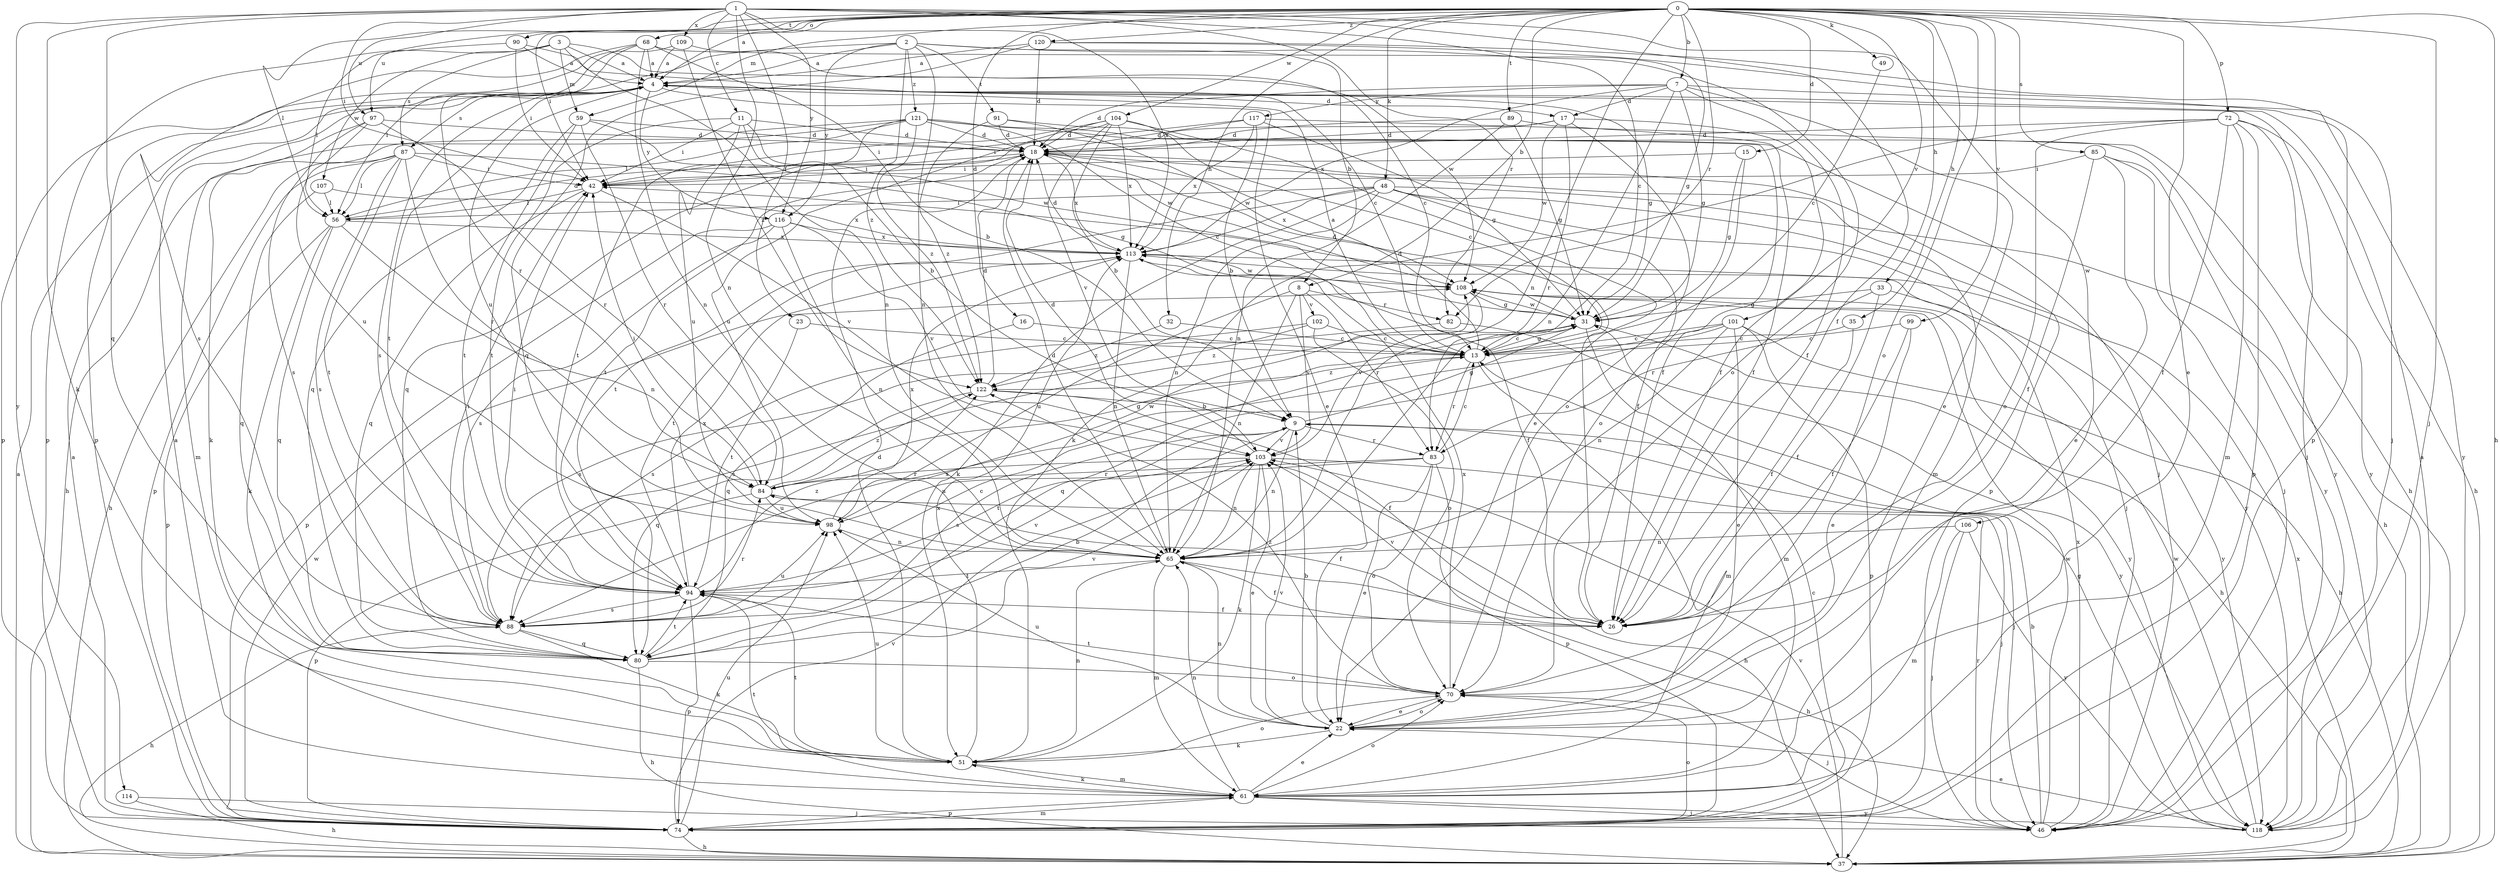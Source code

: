 strict digraph  {
0;
1;
2;
3;
4;
7;
8;
9;
11;
13;
15;
16;
17;
18;
22;
23;
26;
31;
32;
33;
35;
37;
42;
46;
48;
49;
51;
56;
59;
61;
65;
68;
70;
72;
74;
80;
82;
83;
84;
85;
87;
88;
89;
90;
91;
94;
97;
98;
99;
101;
102;
103;
104;
106;
107;
108;
109;
113;
114;
116;
117;
118;
120;
121;
122;
0 -> 4  [label=a];
0 -> 7  [label=b];
0 -> 8  [label=b];
0 -> 15  [label=d];
0 -> 16  [label=d];
0 -> 22  [label=e];
0 -> 32  [label=h];
0 -> 33  [label=h];
0 -> 35  [label=h];
0 -> 37  [label=h];
0 -> 42  [label=i];
0 -> 46  [label=j];
0 -> 48  [label=k];
0 -> 49  [label=k];
0 -> 56  [label=l];
0 -> 59  [label=m];
0 -> 65  [label=n];
0 -> 68  [label=o];
0 -> 70  [label=o];
0 -> 72  [label=p];
0 -> 82  [label=r];
0 -> 85  [label=s];
0 -> 89  [label=t];
0 -> 90  [label=t];
0 -> 97  [label=u];
0 -> 99  [label=v];
0 -> 101  [label=v];
0 -> 104  [label=w];
0 -> 120  [label=z];
1 -> 11  [label=c];
1 -> 13  [label=c];
1 -> 23  [label=f];
1 -> 26  [label=f];
1 -> 42  [label=i];
1 -> 51  [label=k];
1 -> 65  [label=n];
1 -> 80  [label=q];
1 -> 82  [label=r];
1 -> 97  [label=u];
1 -> 106  [label=w];
1 -> 109  [label=x];
1 -> 113  [label=x];
1 -> 114  [label=y];
1 -> 116  [label=y];
2 -> 4  [label=a];
2 -> 8  [label=b];
2 -> 31  [label=g];
2 -> 65  [label=n];
2 -> 74  [label=p];
2 -> 91  [label=t];
2 -> 116  [label=y];
2 -> 121  [label=z];
2 -> 122  [label=z];
3 -> 4  [label=a];
3 -> 59  [label=m];
3 -> 65  [label=n];
3 -> 74  [label=p];
3 -> 87  [label=s];
3 -> 107  [label=w];
3 -> 108  [label=w];
4 -> 17  [label=d];
4 -> 22  [label=e];
4 -> 31  [label=g];
4 -> 46  [label=j];
4 -> 87  [label=s];
4 -> 88  [label=s];
4 -> 94  [label=t];
4 -> 98  [label=u];
4 -> 116  [label=y];
7 -> 17  [label=d];
7 -> 18  [label=d];
7 -> 22  [label=e];
7 -> 26  [label=f];
7 -> 31  [label=g];
7 -> 65  [label=n];
7 -> 113  [label=x];
7 -> 117  [label=y];
7 -> 118  [label=y];
8 -> 65  [label=n];
8 -> 82  [label=r];
8 -> 83  [label=r];
8 -> 98  [label=u];
8 -> 102  [label=v];
8 -> 103  [label=v];
9 -> 31  [label=g];
9 -> 46  [label=j];
9 -> 65  [label=n];
9 -> 83  [label=r];
9 -> 88  [label=s];
9 -> 94  [label=t];
9 -> 103  [label=v];
11 -> 9  [label=b];
11 -> 18  [label=d];
11 -> 42  [label=i];
11 -> 94  [label=t];
11 -> 98  [label=u];
11 -> 108  [label=w];
13 -> 4  [label=a];
13 -> 18  [label=d];
13 -> 31  [label=g];
13 -> 61  [label=m];
13 -> 83  [label=r];
13 -> 122  [label=z];
15 -> 31  [label=g];
15 -> 42  [label=i];
15 -> 70  [label=o];
16 -> 13  [label=c];
16 -> 80  [label=q];
17 -> 18  [label=d];
17 -> 26  [label=f];
17 -> 70  [label=o];
17 -> 80  [label=q];
17 -> 83  [label=r];
17 -> 108  [label=w];
18 -> 42  [label=i];
18 -> 61  [label=m];
18 -> 74  [label=p];
18 -> 94  [label=t];
18 -> 113  [label=x];
22 -> 9  [label=b];
22 -> 51  [label=k];
22 -> 65  [label=n];
22 -> 70  [label=o];
22 -> 98  [label=u];
22 -> 103  [label=v];
23 -> 13  [label=c];
23 -> 94  [label=t];
26 -> 42  [label=i];
26 -> 103  [label=v];
31 -> 13  [label=c];
31 -> 18  [label=d];
31 -> 37  [label=h];
31 -> 61  [label=m];
31 -> 88  [label=s];
31 -> 108  [label=w];
32 -> 13  [label=c];
32 -> 122  [label=z];
33 -> 26  [label=f];
33 -> 31  [label=g];
33 -> 83  [label=r];
33 -> 118  [label=y];
35 -> 13  [label=c];
35 -> 26  [label=f];
37 -> 4  [label=a];
37 -> 103  [label=v];
37 -> 113  [label=x];
42 -> 56  [label=l];
42 -> 80  [label=q];
42 -> 103  [label=v];
46 -> 9  [label=b];
46 -> 84  [label=r];
46 -> 108  [label=w];
46 -> 113  [label=x];
48 -> 26  [label=f];
48 -> 37  [label=h];
48 -> 46  [label=j];
48 -> 51  [label=k];
48 -> 56  [label=l];
48 -> 65  [label=n];
48 -> 94  [label=t];
48 -> 113  [label=x];
48 -> 118  [label=y];
49 -> 13  [label=c];
51 -> 18  [label=d];
51 -> 61  [label=m];
51 -> 65  [label=n];
51 -> 70  [label=o];
51 -> 94  [label=t];
51 -> 98  [label=u];
51 -> 113  [label=x];
56 -> 18  [label=d];
56 -> 51  [label=k];
56 -> 65  [label=n];
56 -> 74  [label=p];
56 -> 80  [label=q];
56 -> 113  [label=x];
59 -> 18  [label=d];
59 -> 80  [label=q];
59 -> 84  [label=r];
59 -> 94  [label=t];
59 -> 108  [label=w];
61 -> 4  [label=a];
61 -> 22  [label=e];
61 -> 46  [label=j];
61 -> 51  [label=k];
61 -> 65  [label=n];
61 -> 70  [label=o];
61 -> 74  [label=p];
61 -> 94  [label=t];
61 -> 118  [label=y];
65 -> 18  [label=d];
65 -> 26  [label=f];
65 -> 37  [label=h];
65 -> 61  [label=m];
65 -> 94  [label=t];
68 -> 4  [label=a];
68 -> 9  [label=b];
68 -> 56  [label=l];
68 -> 65  [label=n];
68 -> 70  [label=o];
68 -> 84  [label=r];
68 -> 88  [label=s];
70 -> 22  [label=e];
70 -> 46  [label=j];
70 -> 94  [label=t];
70 -> 113  [label=x];
70 -> 122  [label=z];
72 -> 18  [label=d];
72 -> 26  [label=f];
72 -> 37  [label=h];
72 -> 51  [label=k];
72 -> 61  [label=m];
72 -> 70  [label=o];
72 -> 74  [label=p];
72 -> 118  [label=y];
74 -> 4  [label=a];
74 -> 13  [label=c];
74 -> 37  [label=h];
74 -> 61  [label=m];
74 -> 70  [label=o];
74 -> 98  [label=u];
74 -> 103  [label=v];
74 -> 108  [label=w];
80 -> 9  [label=b];
80 -> 37  [label=h];
80 -> 70  [label=o];
80 -> 94  [label=t];
80 -> 103  [label=v];
82 -> 88  [label=s];
82 -> 118  [label=y];
83 -> 13  [label=c];
83 -> 22  [label=e];
83 -> 70  [label=o];
83 -> 74  [label=p];
83 -> 84  [label=r];
83 -> 98  [label=u];
84 -> 26  [label=f];
84 -> 31  [label=g];
84 -> 42  [label=i];
84 -> 74  [label=p];
84 -> 98  [label=u];
84 -> 122  [label=z];
85 -> 22  [label=e];
85 -> 26  [label=f];
85 -> 42  [label=i];
85 -> 46  [label=j];
85 -> 118  [label=y];
87 -> 31  [label=g];
87 -> 37  [label=h];
87 -> 42  [label=i];
87 -> 56  [label=l];
87 -> 74  [label=p];
87 -> 84  [label=r];
87 -> 88  [label=s];
87 -> 94  [label=t];
88 -> 13  [label=c];
88 -> 37  [label=h];
88 -> 42  [label=i];
88 -> 51  [label=k];
88 -> 80  [label=q];
88 -> 84  [label=r];
88 -> 98  [label=u];
89 -> 18  [label=d];
89 -> 26  [label=f];
89 -> 31  [label=g];
89 -> 65  [label=n];
90 -> 4  [label=a];
90 -> 13  [label=c];
90 -> 42  [label=i];
90 -> 56  [label=l];
91 -> 18  [label=d];
91 -> 108  [label=w];
91 -> 118  [label=y];
91 -> 122  [label=z];
94 -> 26  [label=f];
94 -> 42  [label=i];
94 -> 74  [label=p];
94 -> 88  [label=s];
94 -> 103  [label=v];
94 -> 113  [label=x];
94 -> 122  [label=z];
97 -> 18  [label=d];
97 -> 61  [label=m];
97 -> 84  [label=r];
97 -> 88  [label=s];
97 -> 98  [label=u];
98 -> 65  [label=n];
98 -> 108  [label=w];
98 -> 113  [label=x];
99 -> 13  [label=c];
99 -> 22  [label=e];
99 -> 26  [label=f];
101 -> 13  [label=c];
101 -> 22  [label=e];
101 -> 37  [label=h];
101 -> 65  [label=n];
101 -> 74  [label=p];
101 -> 80  [label=q];
101 -> 88  [label=s];
102 -> 13  [label=c];
102 -> 70  [label=o];
102 -> 88  [label=s];
102 -> 122  [label=z];
103 -> 18  [label=d];
103 -> 22  [label=e];
103 -> 37  [label=h];
103 -> 46  [label=j];
103 -> 51  [label=k];
103 -> 65  [label=n];
103 -> 84  [label=r];
104 -> 9  [label=b];
104 -> 13  [label=c];
104 -> 18  [label=d];
104 -> 22  [label=e];
104 -> 42  [label=i];
104 -> 98  [label=u];
104 -> 103  [label=v];
104 -> 113  [label=x];
106 -> 46  [label=j];
106 -> 61  [label=m];
106 -> 65  [label=n];
106 -> 118  [label=y];
107 -> 56  [label=l];
107 -> 80  [label=q];
107 -> 113  [label=x];
108 -> 31  [label=g];
108 -> 103  [label=v];
108 -> 118  [label=y];
109 -> 4  [label=a];
109 -> 13  [label=c];
109 -> 74  [label=p];
109 -> 122  [label=z];
113 -> 18  [label=d];
113 -> 26  [label=f];
113 -> 65  [label=n];
113 -> 94  [label=t];
113 -> 108  [label=w];
114 -> 37  [label=h];
114 -> 46  [label=j];
116 -> 65  [label=n];
116 -> 74  [label=p];
116 -> 88  [label=s];
116 -> 103  [label=v];
116 -> 113  [label=x];
117 -> 9  [label=b];
117 -> 18  [label=d];
117 -> 31  [label=g];
117 -> 37  [label=h];
117 -> 42  [label=i];
117 -> 113  [label=x];
118 -> 4  [label=a];
118 -> 22  [label=e];
118 -> 31  [label=g];
118 -> 108  [label=w];
120 -> 4  [label=a];
120 -> 18  [label=d];
120 -> 46  [label=j];
120 -> 74  [label=p];
120 -> 80  [label=q];
121 -> 13  [label=c];
121 -> 18  [label=d];
121 -> 26  [label=f];
121 -> 37  [label=h];
121 -> 46  [label=j];
121 -> 51  [label=k];
121 -> 56  [label=l];
121 -> 94  [label=t];
121 -> 122  [label=z];
122 -> 9  [label=b];
122 -> 18  [label=d];
122 -> 26  [label=f];
122 -> 80  [label=q];
}
